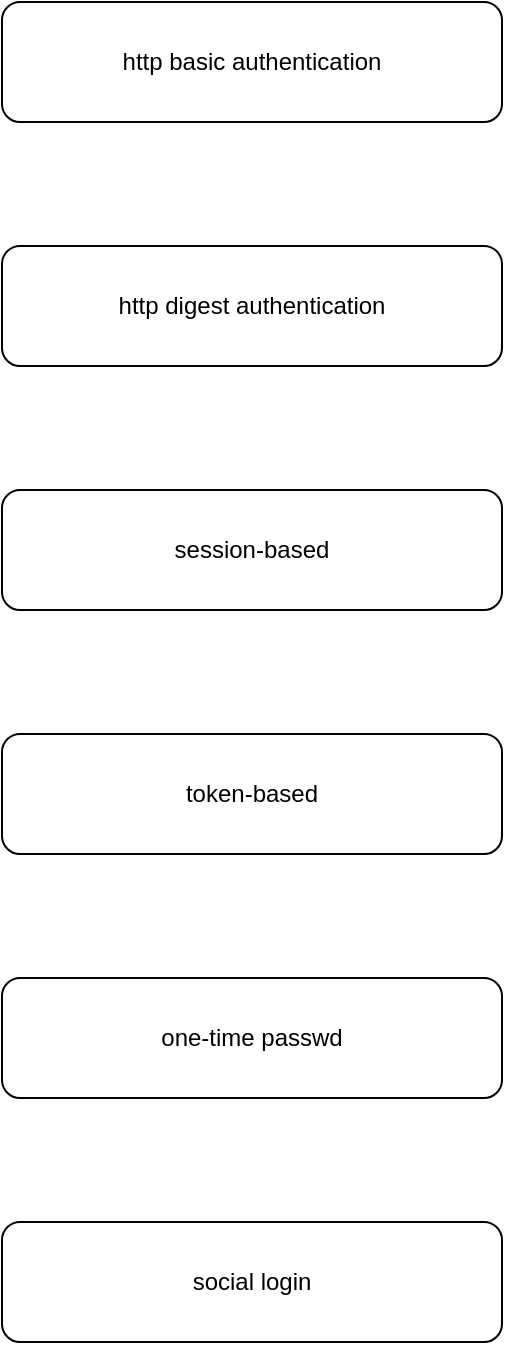 <mxfile version="22.1.4" type="github">
  <diagram name="第 1 页" id="t6GjhfTUwoRSVAK738np">
    <mxGraphModel dx="1434" dy="821" grid="1" gridSize="10" guides="1" tooltips="1" connect="1" arrows="1" fold="1" page="1" pageScale="1" pageWidth="827" pageHeight="1169" math="0" shadow="0">
      <root>
        <mxCell id="0" />
        <mxCell id="1" parent="0" />
        <mxCell id="GGgzY0nHG8RH5oibdmJK-1" value="http basic authentication" style="rounded=1;whiteSpace=wrap;html=1;" vertex="1" parent="1">
          <mxGeometry x="220" y="280" width="250" height="60" as="geometry" />
        </mxCell>
        <mxCell id="GGgzY0nHG8RH5oibdmJK-2" value="http digest authentication" style="rounded=1;whiteSpace=wrap;html=1;" vertex="1" parent="1">
          <mxGeometry x="220" y="402" width="250" height="60" as="geometry" />
        </mxCell>
        <mxCell id="GGgzY0nHG8RH5oibdmJK-3" value="session-based" style="rounded=1;whiteSpace=wrap;html=1;" vertex="1" parent="1">
          <mxGeometry x="220" y="524" width="250" height="60" as="geometry" />
        </mxCell>
        <mxCell id="GGgzY0nHG8RH5oibdmJK-4" value="token-based" style="rounded=1;whiteSpace=wrap;html=1;" vertex="1" parent="1">
          <mxGeometry x="220" y="646" width="250" height="60" as="geometry" />
        </mxCell>
        <mxCell id="GGgzY0nHG8RH5oibdmJK-5" value="one-time passwd" style="rounded=1;whiteSpace=wrap;html=1;" vertex="1" parent="1">
          <mxGeometry x="220" y="768" width="250" height="60" as="geometry" />
        </mxCell>
        <mxCell id="GGgzY0nHG8RH5oibdmJK-6" value="social login" style="rounded=1;whiteSpace=wrap;html=1;" vertex="1" parent="1">
          <mxGeometry x="220" y="890" width="250" height="60" as="geometry" />
        </mxCell>
      </root>
    </mxGraphModel>
  </diagram>
</mxfile>
